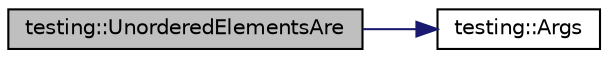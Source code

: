 digraph "testing::UnorderedElementsAre"
{
  edge [fontname="Helvetica",fontsize="10",labelfontname="Helvetica",labelfontsize="10"];
  node [fontname="Helvetica",fontsize="10",shape=record];
  rankdir="LR";
  Node1804 [label="testing::UnorderedElementsAre",height=0.2,width=0.4,color="black", fillcolor="grey75", style="filled", fontcolor="black"];
  Node1804 -> Node1805 [color="midnightblue",fontsize="10",style="solid",fontname="Helvetica"];
  Node1805 [label="testing::Args",height=0.2,width=0.4,color="black", fillcolor="white", style="filled",URL="$d0/d75/namespacetesting.html#aaca153f67b689b8b9d5b8c67ecf8cee4"];
}
